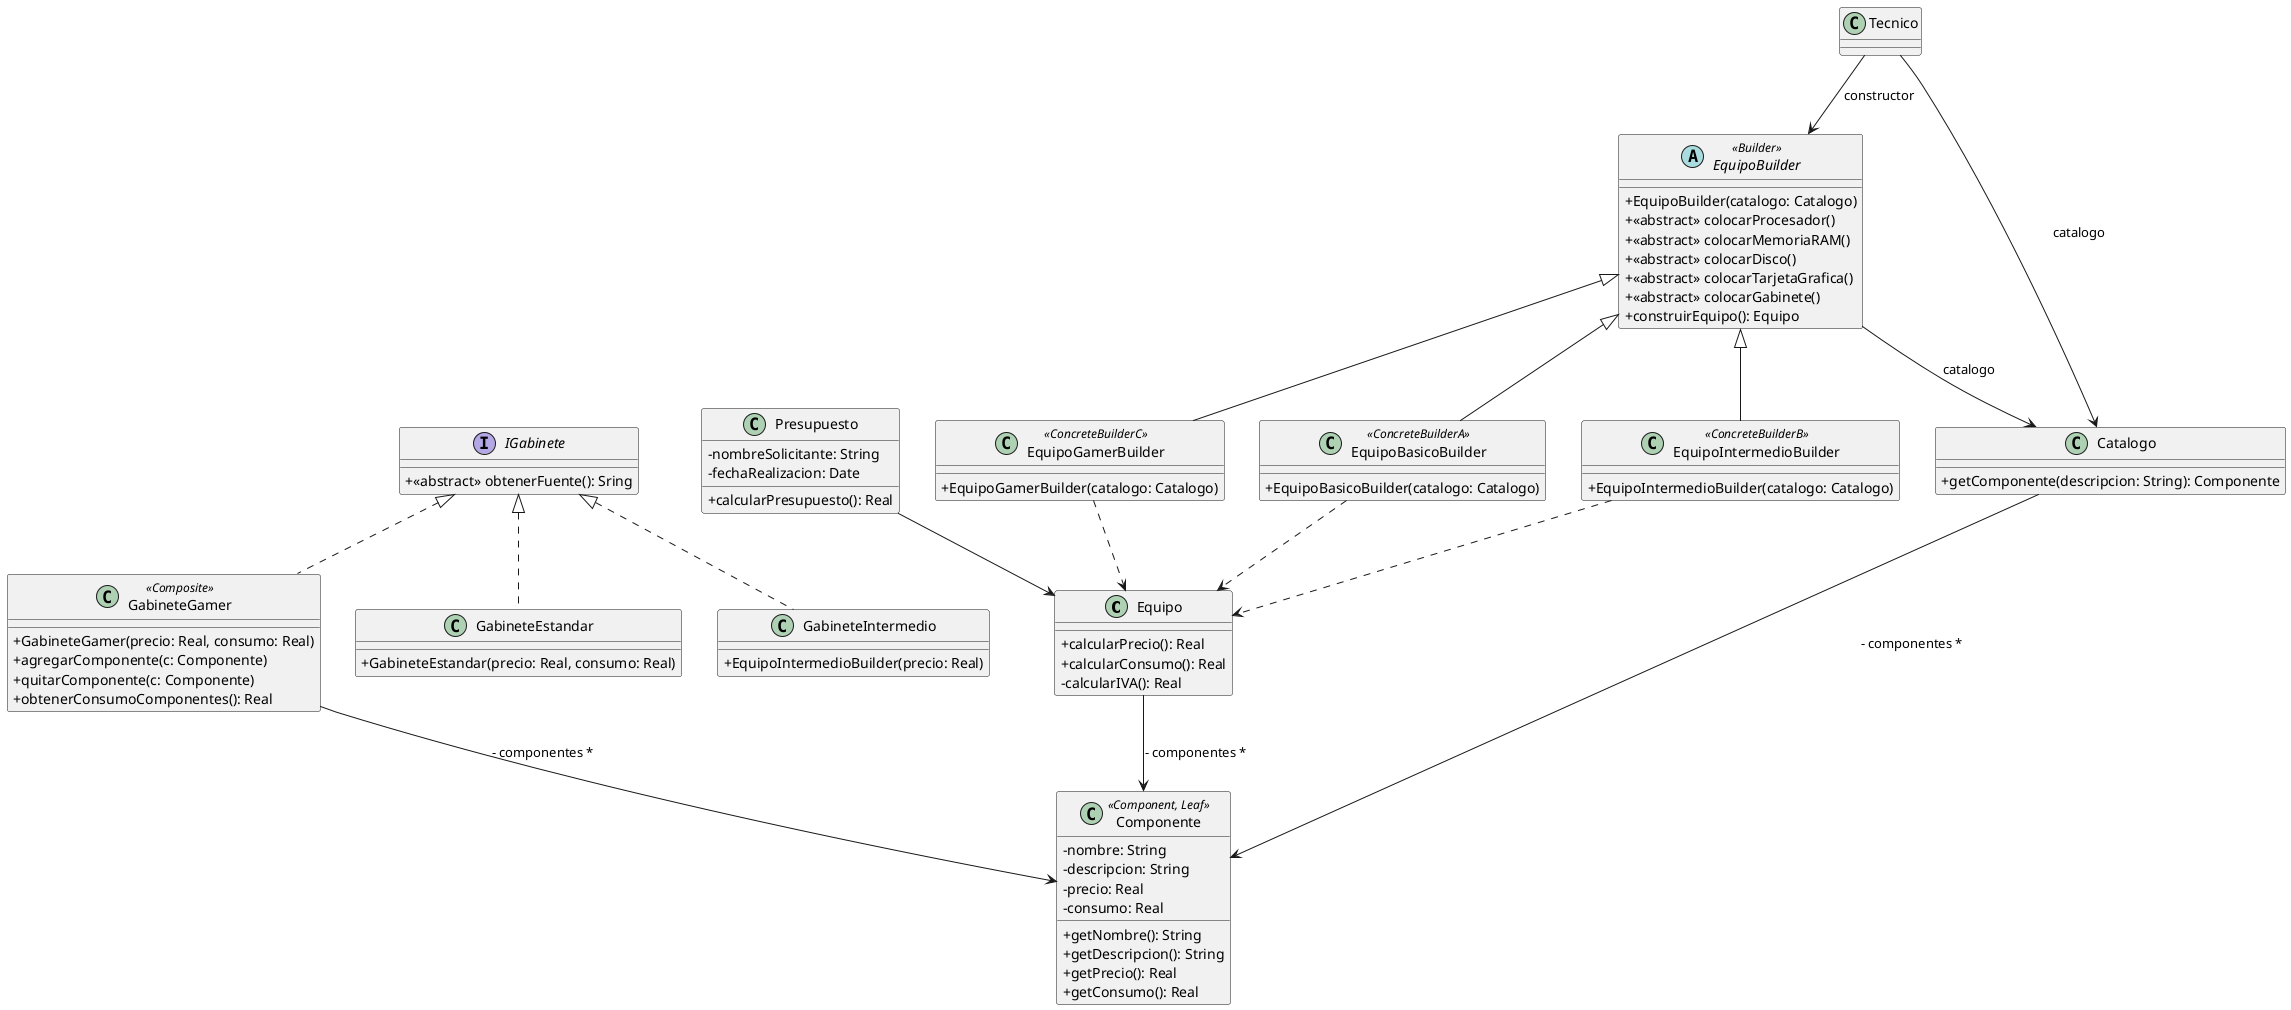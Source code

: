 @startuml

skinparam classAttributeIconSize 0

class Equipo {
+calcularPrecio(): Real
+calcularConsumo(): Real
-calcularIVA(): Real
}

abstract class EquipoBuilder <<Builder>> {
+EquipoBuilder(catalogo: Catalogo)
+<<abstract>> colocarProcesador()
+<<abstract>> colocarMemoriaRAM()
+<<abstract>> colocarDisco()
+<<abstract>> colocarTarjetaGrafica()
+<<abstract>> colocarGabinete()
+construirEquipo(): Equipo
}

class EquipoBasicoBuilder <<ConcreteBuilderA>> extends EquipoBuilder {
+EquipoBasicoBuilder(catalogo: Catalogo)
}
class EquipoIntermedioBuilder <<ConcreteBuilderB>> extends EquipoBuilder {
+EquipoIntermedioBuilder(catalogo: Catalogo)
}
class EquipoGamerBuilder <<ConcreteBuilderC>> extends EquipoBuilder {
+EquipoGamerBuilder(catalogo: Catalogo)
}

class Presupuesto {
-nombreSolicitante: String
-fechaRealizacion: Date
+calcularPresupuesto(): Real
}

class Componente <<Component, Leaf>> {
-nombre: String
-descripcion: String
-precio: Real
-consumo: Real
+getNombre(): String
+getDescripcion(): String
+getPrecio(): Real
+getConsumo(): Real
}

interface IGabinete {
+<<abstract>> obtenerFuente(): Sring
}
class GabineteEstandar implements IGabinete {
+GabineteEstandar(precio: Real, consumo: Real)
}
class GabineteIntermedio implements IGabinete {
+EquipoIntermedioBuilder(precio: Real)
}
class GabineteGamer <<Composite>> implements IGabinete {
+GabineteGamer(precio: Real, consumo: Real)
+agregarComponente(c: Componente)
+quitarComponente(c: Componente)
+obtenerConsumoComponentes(): Real
}

class Catalogo {
+getComponente(descripcion: String): Componente
}

class Tecnico {}

GabineteGamer --> Componente: - componentes *

EquipoBasicoBuilder ..> Equipo
EquipoIntermedioBuilder ..> Equipo
EquipoGamerBuilder ..> Equipo

Equipo --> Componente: - componentes *
Catalogo --> Componente: - componentes *

Presupuesto --> Equipo

Tecnico --> EquipoBuilder: constructor
Tecnico --> Catalogo: catalogo
EquipoBuilder --> Catalogo: catalogo
@enduml
